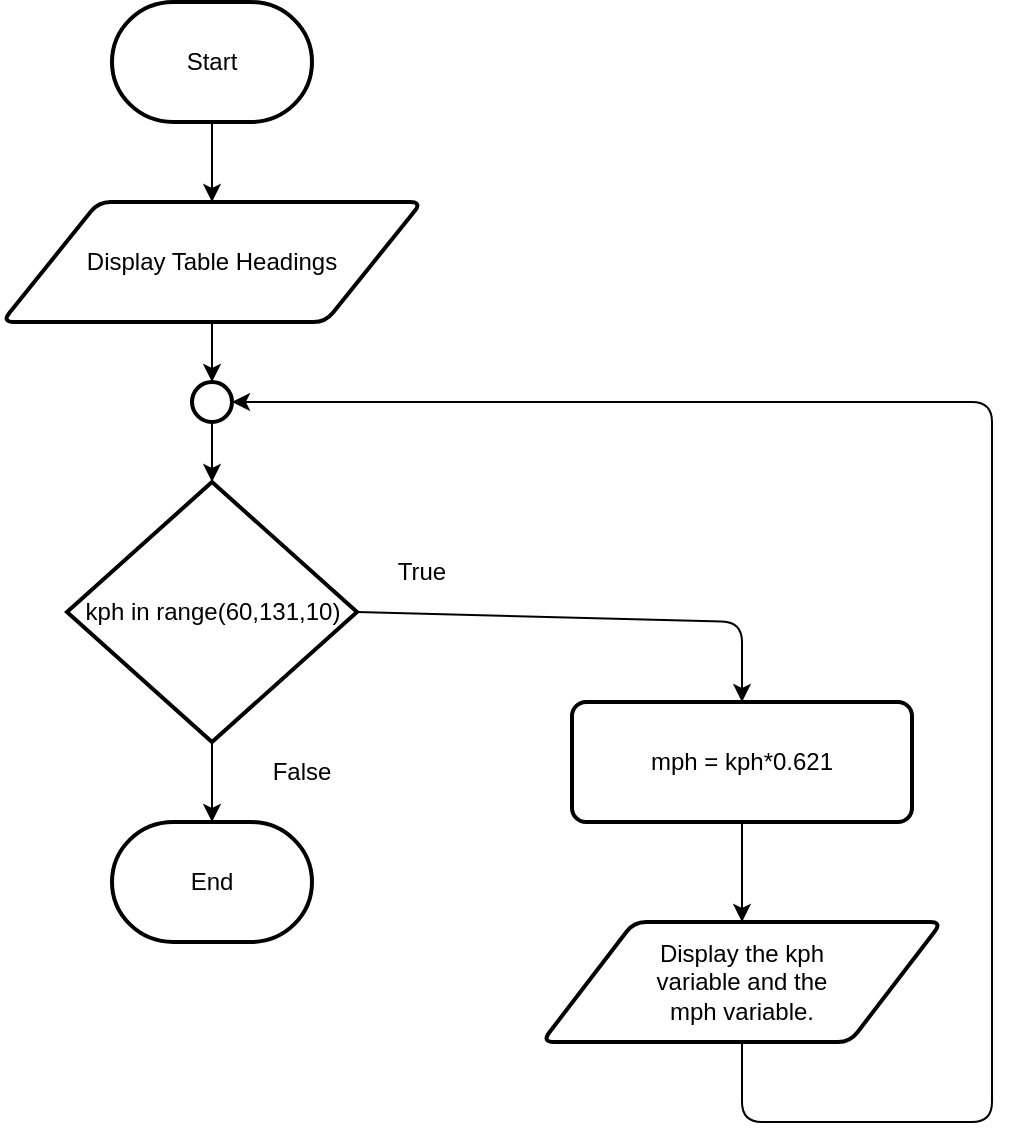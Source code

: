 <mxfile>
    <diagram id="Gq_V9RenijWBwGZZ0r5u" name="Page-1">
        <mxGraphModel dx="1336" dy="565" grid="1" gridSize="10" guides="1" tooltips="1" connect="1" arrows="1" fold="1" page="1" pageScale="1" pageWidth="850" pageHeight="1100" math="0" shadow="0">
            <root>
                <mxCell id="0"/>
                <mxCell id="1" parent="0"/>
                <mxCell id="2" value="" style="edgeStyle=none;html=1;" edge="1" parent="1" source="3" target="5">
                    <mxGeometry relative="1" as="geometry"/>
                </mxCell>
                <mxCell id="3" value="Start" style="strokeWidth=2;html=1;shape=mxgraph.flowchart.terminator;whiteSpace=wrap;" vertex="1" parent="1">
                    <mxGeometry x="300" y="40" width="100" height="60" as="geometry"/>
                </mxCell>
                <mxCell id="4" value="" style="edgeStyle=none;html=1;" edge="1" parent="1" source="5" target="7">
                    <mxGeometry relative="1" as="geometry"/>
                </mxCell>
                <mxCell id="5" value="Display Table Headings" style="shape=parallelogram;html=1;strokeWidth=2;perimeter=parallelogramPerimeter;whiteSpace=wrap;rounded=1;arcSize=12;size=0.23;" vertex="1" parent="1">
                    <mxGeometry x="245" y="140" width="210" height="60" as="geometry"/>
                </mxCell>
                <mxCell id="6" value="" style="edgeStyle=none;html=1;" edge="1" parent="1" source="7" target="10">
                    <mxGeometry relative="1" as="geometry"/>
                </mxCell>
                <mxCell id="7" value="" style="strokeWidth=2;html=1;shape=mxgraph.flowchart.start_2;whiteSpace=wrap;" vertex="1" parent="1">
                    <mxGeometry x="340" y="230" width="20" height="20" as="geometry"/>
                </mxCell>
                <mxCell id="8" value="" style="edgeStyle=none;html=1;" edge="1" parent="1" source="10" target="11">
                    <mxGeometry relative="1" as="geometry"/>
                </mxCell>
                <mxCell id="9" style="edgeStyle=none;html=1;exitX=1;exitY=0.5;exitDx=0;exitDy=0;exitPerimeter=0;entryX=0.5;entryY=0;entryDx=0;entryDy=0;" edge="1" parent="1" source="10">
                    <mxGeometry relative="1" as="geometry">
                        <Array as="points">
                            <mxPoint x="615" y="350"/>
                        </Array>
                        <mxPoint x="615" y="390" as="targetPoint"/>
                    </mxGeometry>
                </mxCell>
                <mxCell id="10" value="kph in range(60,131,10)" style="strokeWidth=2;html=1;shape=mxgraph.flowchart.decision;whiteSpace=wrap;" vertex="1" parent="1">
                    <mxGeometry x="277.5" y="280" width="145" height="130" as="geometry"/>
                </mxCell>
                <mxCell id="11" value="End" style="strokeWidth=2;html=1;shape=mxgraph.flowchart.terminator;whiteSpace=wrap;" vertex="1" parent="1">
                    <mxGeometry x="300" y="450" width="100" height="60" as="geometry"/>
                </mxCell>
                <mxCell id="14" value="" style="edgeStyle=none;html=1;" edge="1" parent="1" source="15" target="17">
                    <mxGeometry relative="1" as="geometry"/>
                </mxCell>
                <mxCell id="15" value="mph = kph*0.621" style="rounded=1;whiteSpace=wrap;html=1;absoluteArcSize=1;arcSize=14;strokeWidth=2;" vertex="1" parent="1">
                    <mxGeometry x="530" y="390" width="170" height="60" as="geometry"/>
                </mxCell>
                <mxCell id="16" style="edgeStyle=none;html=1;exitX=0.5;exitY=1;exitDx=0;exitDy=0;entryX=1;entryY=0.5;entryDx=0;entryDy=0;entryPerimeter=0;" edge="1" parent="1" source="17" target="7">
                    <mxGeometry relative="1" as="geometry">
                        <Array as="points">
                            <mxPoint x="615" y="600"/>
                            <mxPoint x="740" y="600"/>
                            <mxPoint x="740" y="240"/>
                        </Array>
                    </mxGeometry>
                </mxCell>
                <mxCell id="17" value="Display the kph&lt;br&gt;variable and the &lt;br&gt;mph variable." style="shape=parallelogram;html=1;strokeWidth=2;perimeter=parallelogramPerimeter;whiteSpace=wrap;rounded=1;arcSize=12;size=0.23;" vertex="1" parent="1">
                    <mxGeometry x="515" y="500" width="200" height="60" as="geometry"/>
                </mxCell>
                <mxCell id="18" value="True" style="text;strokeColor=none;align=center;fillColor=none;html=1;verticalAlign=middle;whiteSpace=wrap;rounded=0;" vertex="1" parent="1">
                    <mxGeometry x="425" y="310" width="60" height="30" as="geometry"/>
                </mxCell>
                <mxCell id="19" value="False" style="text;strokeColor=none;align=center;fillColor=none;html=1;verticalAlign=middle;whiteSpace=wrap;rounded=0;" vertex="1" parent="1">
                    <mxGeometry x="365" y="410" width="60" height="30" as="geometry"/>
                </mxCell>
            </root>
        </mxGraphModel>
    </diagram>
</mxfile>